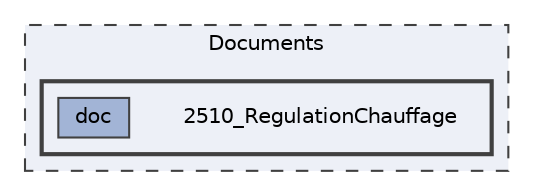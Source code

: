 digraph "C:/Users/thebi/Documents/2510_RegulationChauffage"
{
 // LATEX_PDF_SIZE
  bgcolor="transparent";
  edge [fontname=Helvetica,fontsize=10,labelfontname=Helvetica,labelfontsize=10];
  node [fontname=Helvetica,fontsize=10,shape=box,height=0.2,width=0.4];
  compound=true
  subgraph clusterdir_f396504afdc959660871b003fa10164d {
    graph [ bgcolor="#edf0f7", pencolor="grey25", label="Documents", fontname=Helvetica,fontsize=10 style="filled,dashed", URL="dir_f396504afdc959660871b003fa10164d.html",tooltip=""]
  subgraph clusterdir_1b06078b4d982c1b64abd34436c8aa54 {
    graph [ bgcolor="#edf0f7", pencolor="grey25", label="", fontname=Helvetica,fontsize=10 style="filled,bold", URL="dir_1b06078b4d982c1b64abd34436c8aa54.html",tooltip=""]
    dir_1b06078b4d982c1b64abd34436c8aa54 [shape=plaintext, label="2510_RegulationChauffage"];
  dir_9ce5bac9cd81f23a20cf451fc30b31c2 [label="doc", fillcolor="#a2b4d6", color="grey25", style="filled", URL="dir_9ce5bac9cd81f23a20cf451fc30b31c2.html",tooltip=""];
  }
  }
}
